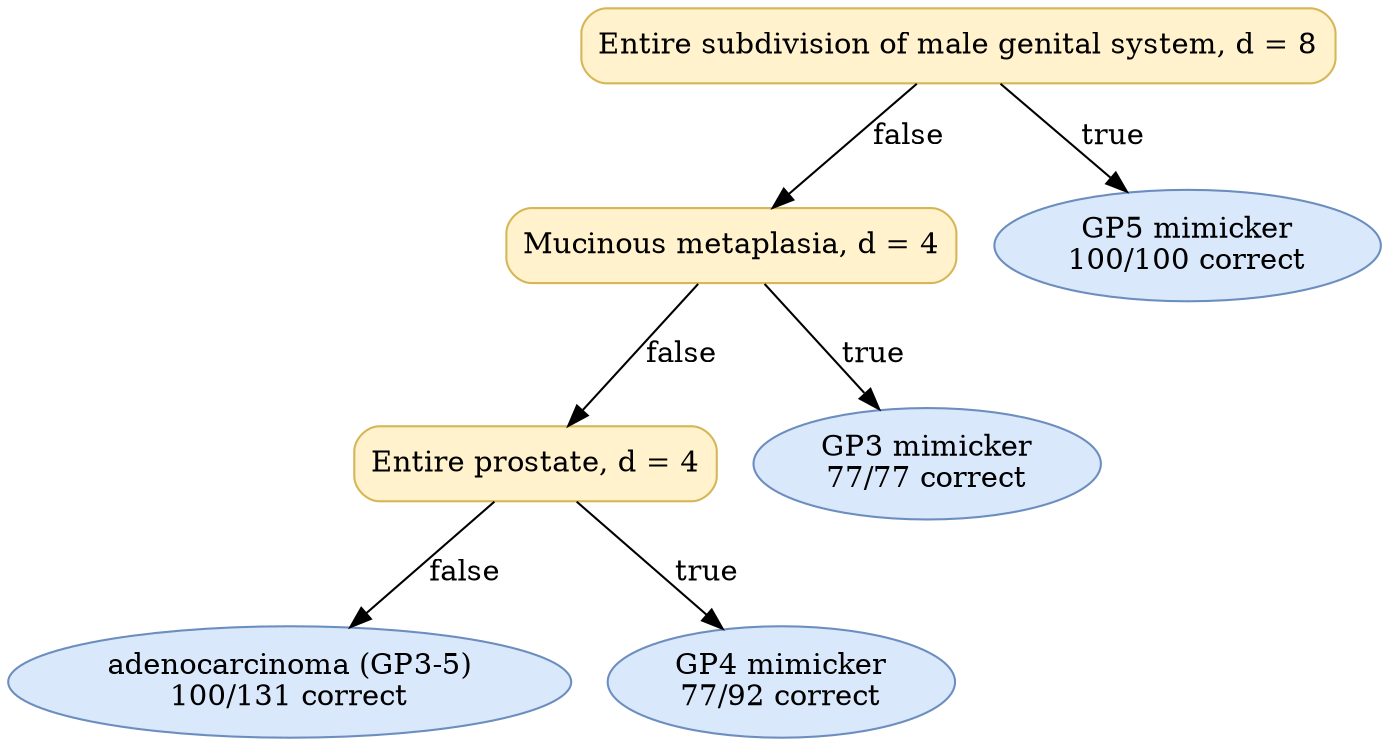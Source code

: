 digraph "DT" {
fontname="Times-Roman";
label="";
node [fontname="Times-Roman"];
Node1 [color="#D6B656", fillcolor="#FFF2CC", label="Entire subdivision of male genital system, d = 8", shape="box", style="rounded,filled"];
Node2 [color="#D6B656", fillcolor="#FFF2CC", label="Mucinous metaplasia, d = 4", shape="box", style="rounded,filled"];
Node3 [color="#D6B656", fillcolor="#FFF2CC", label="Entire prostate, d = 4", shape="box", style="rounded,filled"];
Node4 [color="#6C8EBF", fillcolor="#DAE8FC", label=<adenocarcinoma (GP3-5)<br/>100/131 correct>, shape="ellipse", style="rounded,filled"];
Node5 [color="#6C8EBF", fillcolor="#DAE8FC", label=<GP4 mimicker<br/>77/92 correct>, shape="ellipse", style="rounded,filled"];
Node6 [color="#6C8EBF", fillcolor="#DAE8FC", label=<GP3 mimicker<br/>77/77 correct>, shape="ellipse", style="rounded,filled"];
Node7 [color="#6C8EBF", fillcolor="#DAE8FC", label=<GP5 mimicker<br/>100/100 correct>, shape="ellipse", style="rounded,filled"];
Node1 -> Node2  [key=0, label="false"];
Node1 -> Node7  [key=0, label="true"];
Node2 -> Node3  [key=0, label="false"];
Node2 -> Node6  [key=0, label="true"];
Node3 -> Node4  [key=0, label="false"];
Node3 -> Node5  [key=0, label="true"];
}
